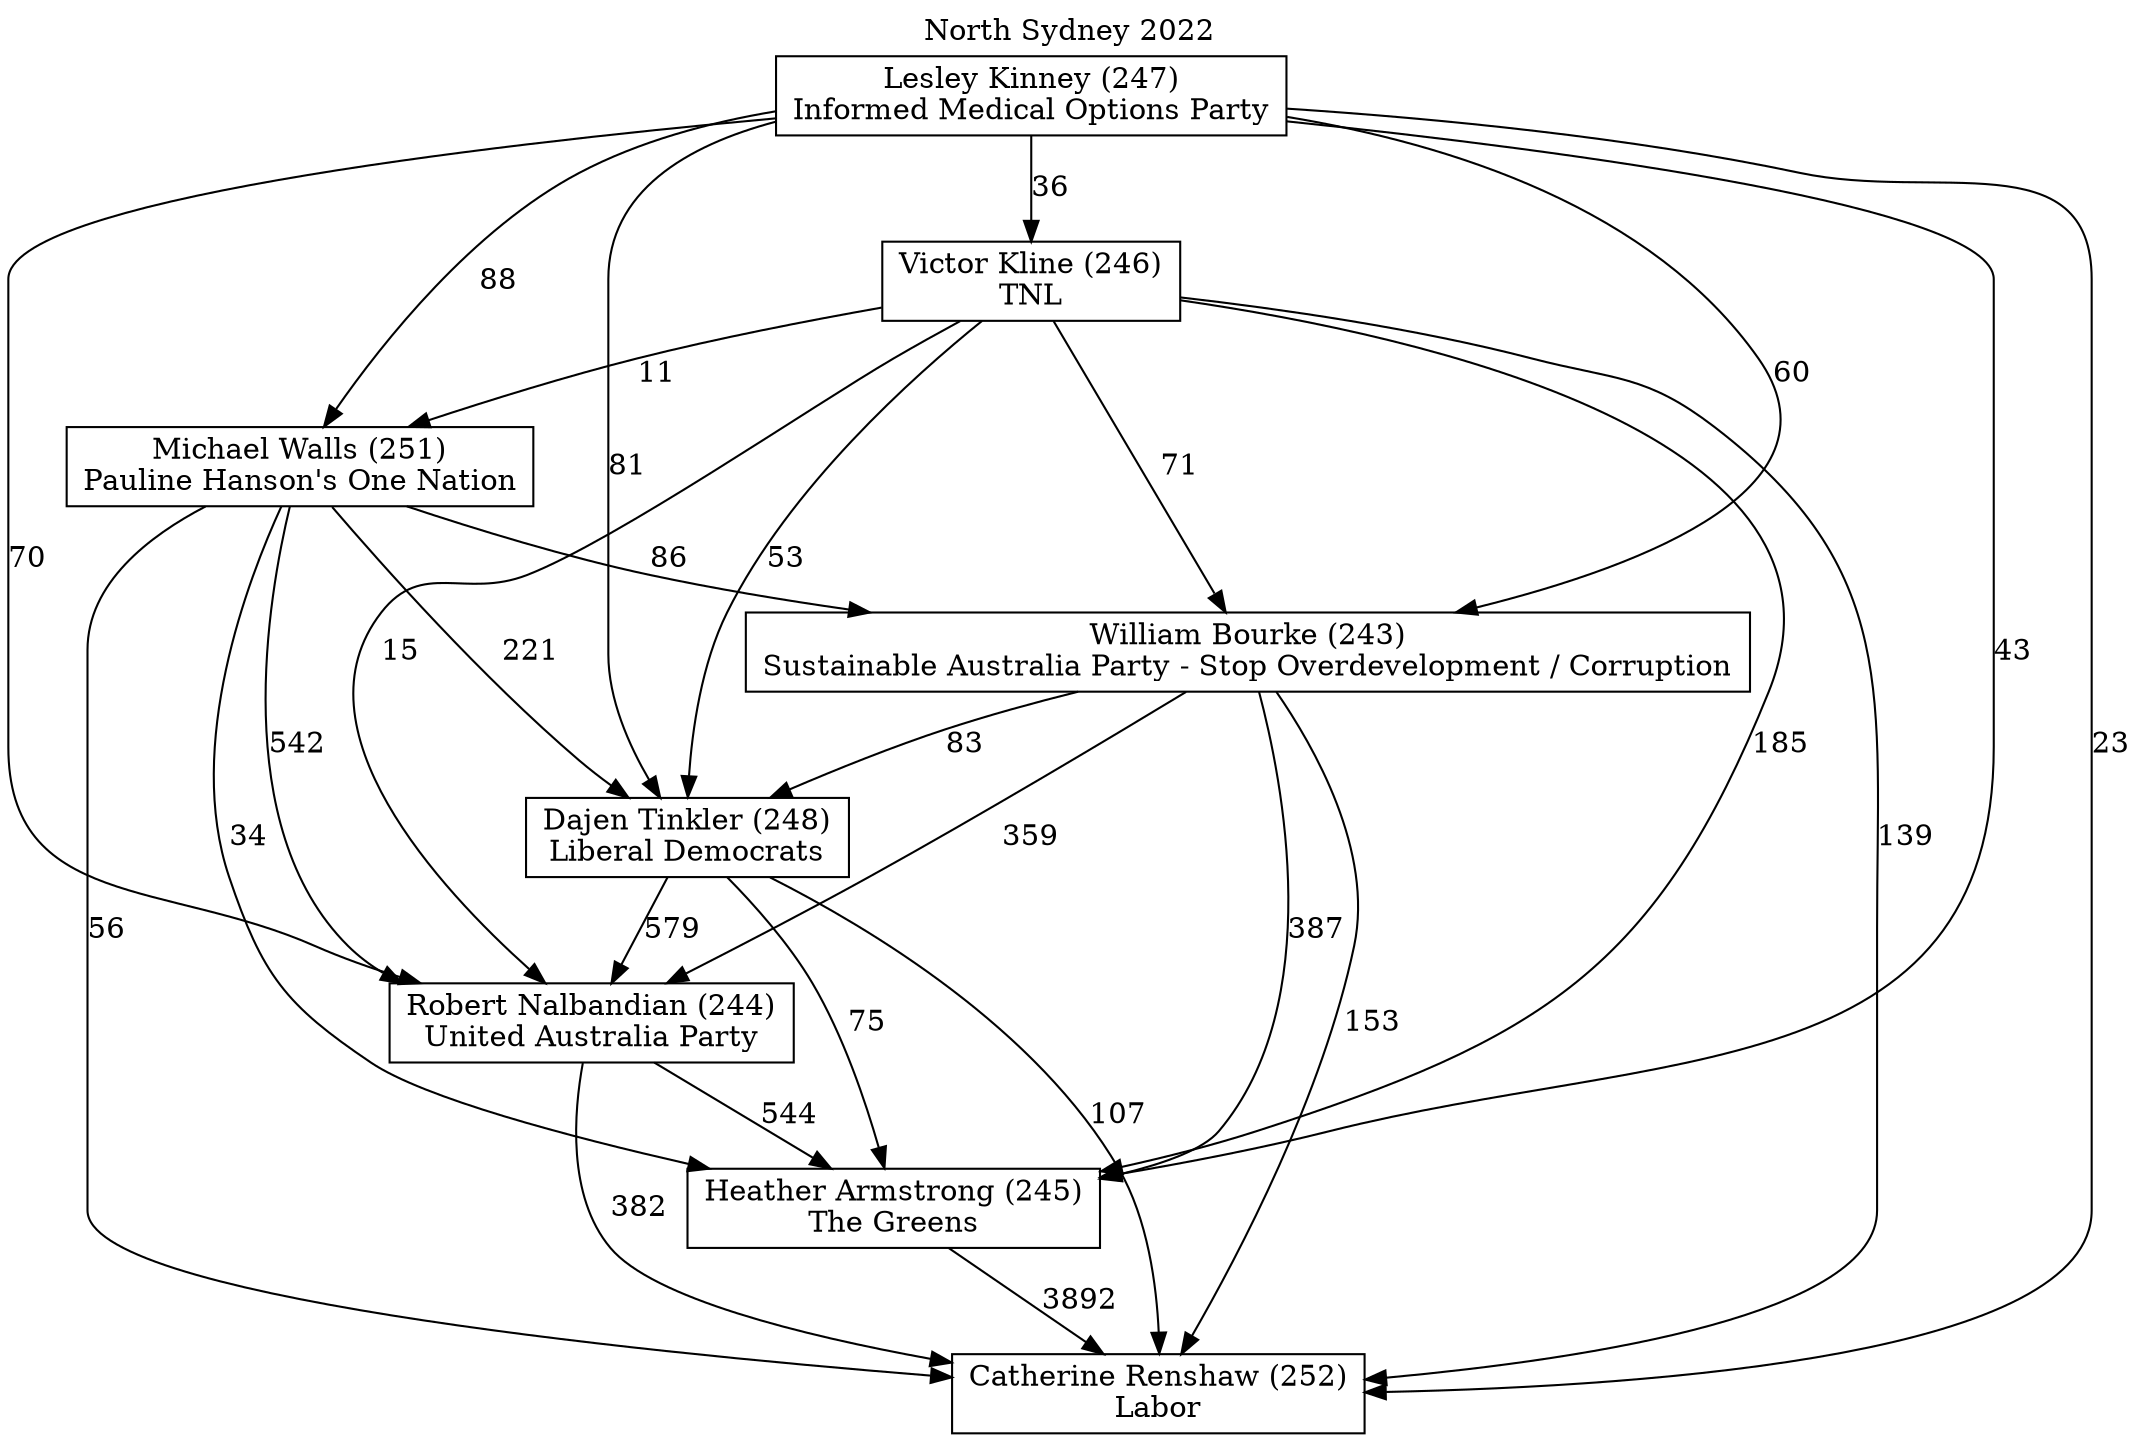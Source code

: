 // House preference flow
digraph "Catherine Renshaw (252)_North Sydney_2022" {
	graph [label="North Sydney 2022" labelloc=t mclimit=10]
	node [shape=box]
	"Heather Armstrong (245)" [label="Heather Armstrong (245)
The Greens"]
	"Victor Kline (246)" [label="Victor Kline (246)
TNL"]
	"Catherine Renshaw (252)" [label="Catherine Renshaw (252)
Labor"]
	"Dajen Tinkler (248)" [label="Dajen Tinkler (248)
Liberal Democrats"]
	"Robert Nalbandian (244)" [label="Robert Nalbandian (244)
United Australia Party"]
	"Lesley Kinney (247)" [label="Lesley Kinney (247)
Informed Medical Options Party"]
	"Michael Walls (251)" [label="Michael Walls (251)
Pauline Hanson's One Nation"]
	"William Bourke (243)" [label="William Bourke (243)
Sustainable Australia Party - Stop Overdevelopment / Corruption"]
	"Victor Kline (246)" -> "Catherine Renshaw (252)" [label=139]
	"Victor Kline (246)" -> "William Bourke (243)" [label=71]
	"Victor Kline (246)" -> "Robert Nalbandian (244)" [label=15]
	"Lesley Kinney (247)" -> "Heather Armstrong (245)" [label=43]
	"Lesley Kinney (247)" -> "Michael Walls (251)" [label=88]
	"Robert Nalbandian (244)" -> "Heather Armstrong (245)" [label=544]
	"William Bourke (243)" -> "Catherine Renshaw (252)" [label=153]
	"Robert Nalbandian (244)" -> "Catherine Renshaw (252)" [label=382]
	"Victor Kline (246)" -> "Heather Armstrong (245)" [label=185]
	"Dajen Tinkler (248)" -> "Catherine Renshaw (252)" [label=107]
	"Heather Armstrong (245)" -> "Catherine Renshaw (252)" [label=3892]
	"Michael Walls (251)" -> "Heather Armstrong (245)" [label=34]
	"Dajen Tinkler (248)" -> "Robert Nalbandian (244)" [label=579]
	"Michael Walls (251)" -> "William Bourke (243)" [label=86]
	"Lesley Kinney (247)" -> "Victor Kline (246)" [label=36]
	"Michael Walls (251)" -> "Robert Nalbandian (244)" [label=542]
	"Lesley Kinney (247)" -> "Robert Nalbandian (244)" [label=70]
	"Michael Walls (251)" -> "Catherine Renshaw (252)" [label=56]
	"Victor Kline (246)" -> "Michael Walls (251)" [label=11]
	"Lesley Kinney (247)" -> "William Bourke (243)" [label=60]
	"Michael Walls (251)" -> "Dajen Tinkler (248)" [label=221]
	"Victor Kline (246)" -> "Dajen Tinkler (248)" [label=53]
	"Dajen Tinkler (248)" -> "Heather Armstrong (245)" [label=75]
	"William Bourke (243)" -> "Dajen Tinkler (248)" [label=83]
	"Lesley Kinney (247)" -> "Dajen Tinkler (248)" [label=81]
	"Lesley Kinney (247)" -> "Catherine Renshaw (252)" [label=23]
	"William Bourke (243)" -> "Heather Armstrong (245)" [label=387]
	"William Bourke (243)" -> "Robert Nalbandian (244)" [label=359]
}
